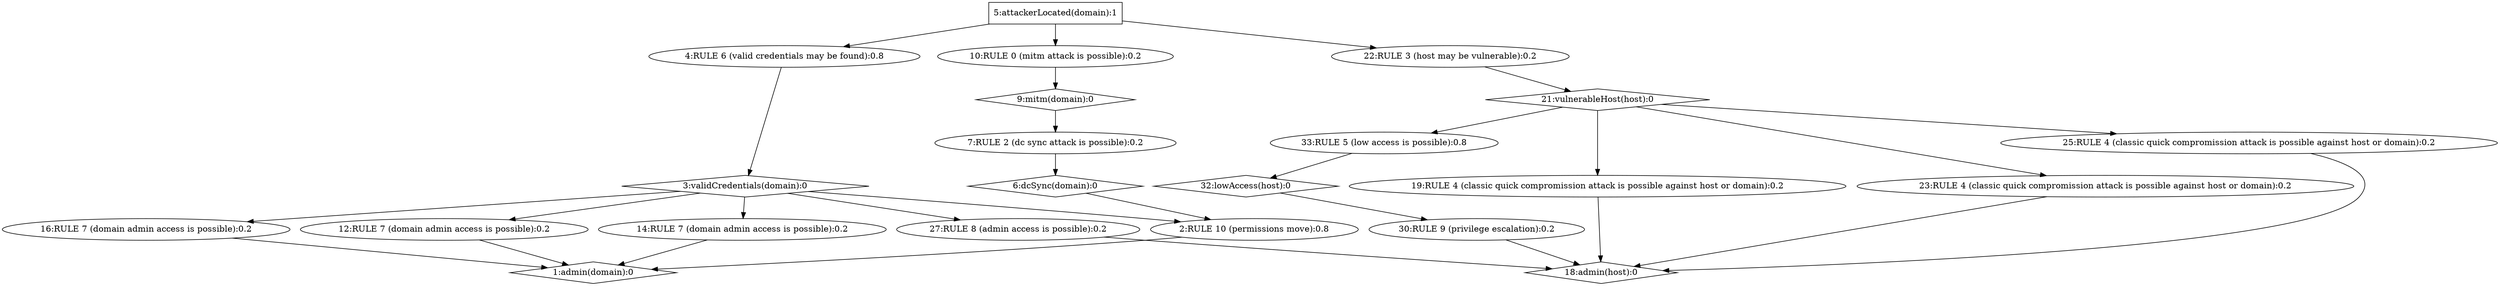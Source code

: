 strict digraph G {
  1 [ label="1:admin(domain):0" shape="diamond" CVE="null" ];
  2 [ label="2:RULE 10 (permissions move):0.8" shape="ellipse" CVE="null" ];
  3 [ label="3:validCredentials(domain):0" shape="diamond" CVE="null" ];
  4 [ label="4:RULE 6 (valid credentials may be found):0.8" shape="ellipse" CVE="null" ];
  5 [ label="5:attackerLocated(domain):1" shape="box" CVE="null" ];
  6 [ label="6:dcSync(domain):0" shape="diamond" CVE="null" ];
  7 [ label="7:RULE 2 (dc sync attack is possible):0.2" shape="ellipse" CVE="'CVE-2020-1472'" ];
  8 [ label="9:mitm(domain):0" shape="diamond" CVE="null" ];
  9 [ label="10:RULE 0 (mitm attack is possible):0.2" shape="ellipse" CVE="'CVE-2022-26925'" ];
  10 [ label="12:RULE 7 (domain admin access is possible):0.2" shape="ellipse" CVE="'CVE-2021-42278'" ];
  11 [ label="14:RULE 7 (domain admin access is possible):0.2" shape="ellipse" CVE="'CVE-2021-42287'" ];
  12 [ label="16:RULE 7 (domain admin access is possible):0.2" shape="ellipse" CVE="'CVE-2022-26923'" ];
  13 [ label="18:admin(host):0" shape="diamond" CVE="null" ];
  14 [ label="19:RULE 4 (classic quick compromission attack is possible against host or domain):0.2" shape="ellipse" CVE="'CVE-2008-4037'" ];
  15 [ label="21:vulnerableHost(host):0" shape="diamond" CVE="null" ];
  16 [ label="22:RULE 3 (host may be vulnerable):0.2" shape="ellipse" CVE="null" ];
  17 [ label="23:RULE 4 (classic quick compromission attack is possible against host or domain):0.2" shape="ellipse" CVE="'CVE-2017-0147'" ];
  18 [ label="25:RULE 4 (classic quick compromission attack is possible against host or domain):0.2" shape="ellipse" CVE="'CVE-2020-1472'" ];
  19 [ label="27:RULE 8 (admin access is possible):0.2" shape="ellipse" CVE="'CVE-2021-34527'" ];
  20 [ label="30:RULE 9 (privilege escalation):0.2" shape="ellipse" CVE="'CVE-2020-0796'" ];
  21 [ label="32:lowAccess(host):0" shape="diamond" CVE="null" ];
  22 [ label="33:RULE 5 (low access is possible):0.8" shape="ellipse" CVE="null" ];
  5 -> 4 [ color="black" ];
  4 -> 3 [ color="black" ];
  3 -> 2 [ color="black" ];
  5 -> 9 [ color="black" ];
  9 -> 8 [ color="black" ];
  8 -> 7 [ color="black" ];
  7 -> 6 [ color="black" ];
  6 -> 2 [ color="black" ];
  2 -> 1 [ color="black" ];
  3 -> 10 [ color="black" ];
  10 -> 1 [ color="black" ];
  3 -> 11 [ color="black" ];
  11 -> 1 [ color="black" ];
  3 -> 12 [ color="black" ];
  12 -> 1 [ color="black" ];
  5 -> 16 [ color="black" ];
  16 -> 15 [ color="black" ];
  15 -> 14 [ color="black" ];
  14 -> 13 [ color="black" ];
  15 -> 17 [ color="black" ];
  17 -> 13 [ color="black" ];
  15 -> 18 [ color="black" ];
  18 -> 13 [ color="black" ];
  3 -> 19 [ color="black" ];
  19 -> 13 [ color="black" ];
  15 -> 22 [ color="black" ];
  22 -> 21 [ color="black" ];
  21 -> 20 [ color="black" ];
  20 -> 13 [ color="black" ];
}

